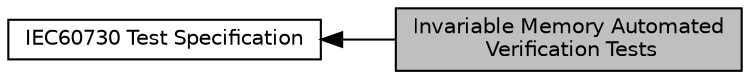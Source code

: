 digraph "Invariable Memory Automated Verification Tests"
{
  edge [fontname="Helvetica",fontsize="10",labelfontname="Helvetica",labelfontsize="10"];
  node [fontname="Helvetica",fontsize="10",shape=box];
  rankdir=LR;
  Node2 [label="IEC60730 Test Specification",height=0.2,width=0.4,color="black", fillcolor="white", style="filled",URL="$group__IEC60730__VERIFICATION.html",tooltip="Automated tests for validating correct firmware operation."];
  Node1 [label="Invariable Memory Automated\l Verification Tests",height=0.2,width=0.4,color="black", fillcolor="grey75", style="filled", fontcolor="black",tooltip="Python script for the IEC60730 Invariable Memory plausibility verification tests."];
  Node2->Node1 [shape=plaintext, dir="back", style="solid"];
}
